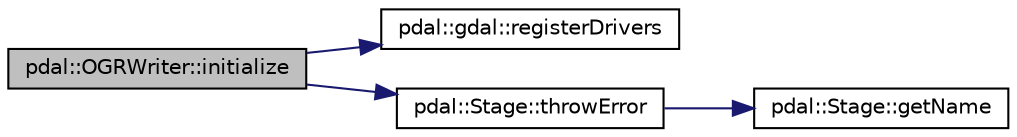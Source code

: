 digraph "pdal::OGRWriter::initialize"
{
  edge [fontname="Helvetica",fontsize="10",labelfontname="Helvetica",labelfontsize="10"];
  node [fontname="Helvetica",fontsize="10",shape=record];
  rankdir="LR";
  Node1 [label="pdal::OGRWriter::initialize",height=0.2,width=0.4,color="black", fillcolor="grey75", style="filled", fontcolor="black"];
  Node1 -> Node2 [color="midnightblue",fontsize="10",style="solid",fontname="Helvetica"];
  Node2 [label="pdal::gdal::registerDrivers",height=0.2,width=0.4,color="black", fillcolor="white", style="filled",URL="$namespacepdal_1_1gdal.html#a35a1ae3b5fe64517230477135fae8569"];
  Node1 -> Node3 [color="midnightblue",fontsize="10",style="solid",fontname="Helvetica"];
  Node3 [label="pdal::Stage::throwError",height=0.2,width=0.4,color="black", fillcolor="white", style="filled",URL="$classpdal_1_1Stage.html#abdbd1176da12dfd882d931a43290797f"];
  Node3 -> Node4 [color="midnightblue",fontsize="10",style="solid",fontname="Helvetica"];
  Node4 [label="pdal::Stage::getName",height=0.2,width=0.4,color="black", fillcolor="white", style="filled",URL="$classpdal_1_1Stage.html#a6c81d6fbbac17ebe4cd63806916cc750"];
}
